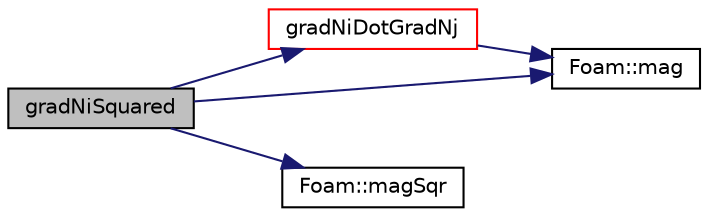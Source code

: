 digraph "gradNiSquared"
{
  bgcolor="transparent";
  edge [fontname="Helvetica",fontsize="10",labelfontname="Helvetica",labelfontsize="10"];
  node [fontname="Helvetica",fontsize="10",shape=record];
  rankdir="LR";
  Node1 [label="gradNiSquared",height=0.2,width=0.4,color="black", fillcolor="grey75", style="filled", fontcolor="black"];
  Node1 -> Node2 [color="midnightblue",fontsize="10",style="solid",fontname="Helvetica"];
  Node2 [label="gradNiDotGradNj",height=0.2,width=0.4,color="red",URL="$a02649.html#ad8f32d79a520baab0c42401cbaf256a8"];
  Node2 -> Node3 [color="midnightblue",fontsize="10",style="solid",fontname="Helvetica"];
  Node3 [label="Foam::mag",height=0.2,width=0.4,color="black",URL="$a10979.html#a929da2a3fdcf3dacbbe0487d3a330dae"];
  Node1 -> Node3 [color="midnightblue",fontsize="10",style="solid",fontname="Helvetica"];
  Node1 -> Node4 [color="midnightblue",fontsize="10",style="solid",fontname="Helvetica"];
  Node4 [label="Foam::magSqr",height=0.2,width=0.4,color="black",URL="$a10979.html#ae6fff2c6981e6d9618aa5038e69def6e"];
}
